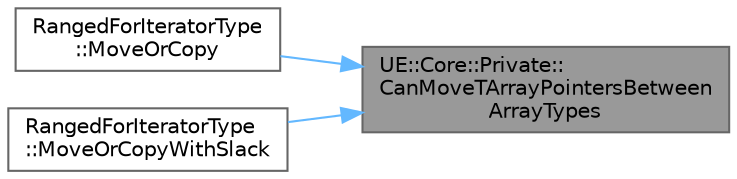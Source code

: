 digraph "UE::Core::Private::CanMoveTArrayPointersBetweenArrayTypes"
{
 // INTERACTIVE_SVG=YES
 // LATEX_PDF_SIZE
  bgcolor="transparent";
  edge [fontname=Helvetica,fontsize=10,labelfontname=Helvetica,labelfontsize=10];
  node [fontname=Helvetica,fontsize=10,shape=box,height=0.2,width=0.4];
  rankdir="RL";
  Node1 [id="Node000001",label="UE::Core::Private::\lCanMoveTArrayPointersBetween\lArrayTypes",height=0.2,width=0.4,color="gray40", fillcolor="grey60", style="filled", fontcolor="black",tooltip=" "];
  Node1 -> Node2 [id="edge1_Node000001_Node000002",dir="back",color="steelblue1",style="solid",tooltip=" "];
  Node2 [id="Node000002",label="RangedForIteratorType\l::MoveOrCopy",height=0.2,width=0.4,color="grey40", fillcolor="white", style="filled",URL="$d4/d52/classTArray.html#a7d8f9ef7a9b19ffd83535d701b109950",tooltip=" "];
  Node1 -> Node3 [id="edge2_Node000001_Node000003",dir="back",color="steelblue1",style="solid",tooltip=" "];
  Node3 [id="Node000003",label="RangedForIteratorType\l::MoveOrCopyWithSlack",height=0.2,width=0.4,color="grey40", fillcolor="white", style="filled",URL="$d4/d52/classTArray.html#a9103e18bea099a94f10b7eefea815165",tooltip=" "];
}
